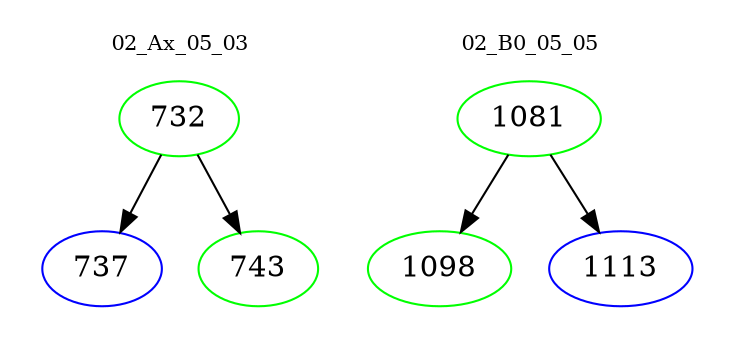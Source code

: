 digraph{
subgraph cluster_0 {
color = white
label = "02_Ax_05_03";
fontsize=10;
T0_732 [label="732", color="green"]
T0_732 -> T0_737 [color="black"]
T0_737 [label="737", color="blue"]
T0_732 -> T0_743 [color="black"]
T0_743 [label="743", color="green"]
}
subgraph cluster_1 {
color = white
label = "02_B0_05_05";
fontsize=10;
T1_1081 [label="1081", color="green"]
T1_1081 -> T1_1098 [color="black"]
T1_1098 [label="1098", color="green"]
T1_1081 -> T1_1113 [color="black"]
T1_1113 [label="1113", color="blue"]
}
}

